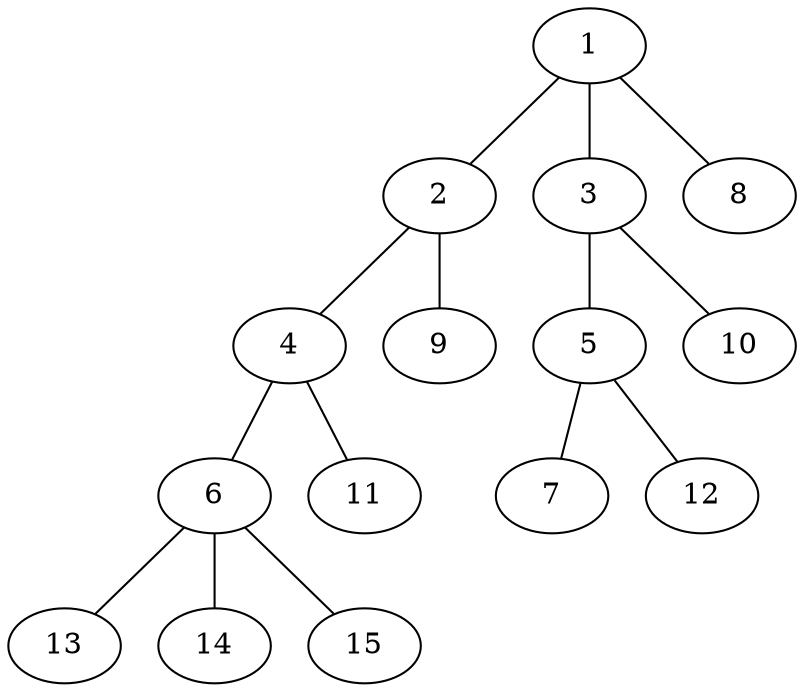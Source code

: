 graph molecule_2253 {
	1	 [chem=C];
	2	 [chem=C];
	1 -- 2	 [valence=1];
	3	 [chem=C];
	1 -- 3	 [valence=2];
	8	 [chem=H];
	1 -- 8	 [valence=1];
	4	 [chem=C];
	2 -- 4	 [valence=2];
	9	 [chem=H];
	2 -- 9	 [valence=1];
	5	 [chem=C];
	3 -- 5	 [valence=1];
	10	 [chem=H];
	3 -- 10	 [valence=1];
	6	 [chem=C];
	4 -- 6	 [valence=1];
	11	 [chem=H];
	4 -- 11	 [valence=1];
	7	 [chem=O];
	5 -- 7	 [valence=2];
	12	 [chem=H];
	5 -- 12	 [valence=1];
	13	 [chem=H];
	6 -- 13	 [valence=1];
	14	 [chem=H];
	6 -- 14	 [valence=1];
	15	 [chem=H];
	6 -- 15	 [valence=1];
}
